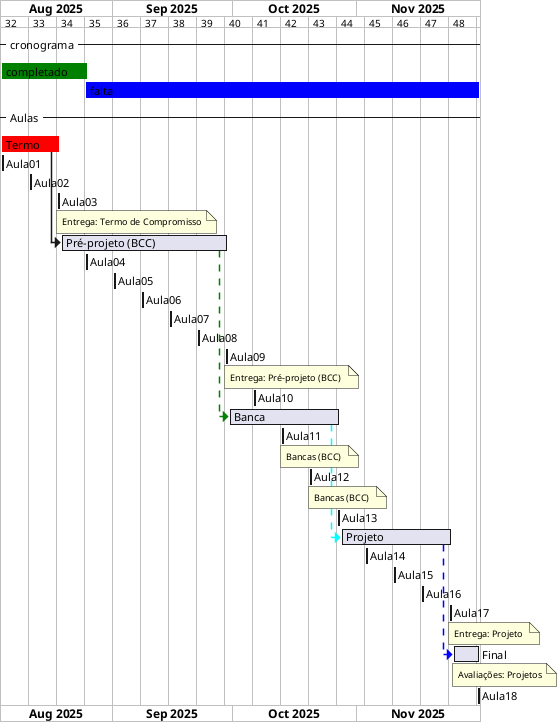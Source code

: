 @startgantt cronograma_BCC

/'TODO: tentar usar variáveis do sistema: https://blog.jdriven.com/2017/01/plantuml-pleasantness-using-current-date/  '/
/'atualizar'/

!$dataInicio = "	2025-08-04	"
!$dataFim  = "	2025-12-01	"
!$Aula01 = $dataInicio		
!$Aula02 = "	2025-08-11	"
!$Aula03 = "	2025-08-18	"
!$Aula04 = "	2025-08-25	"
!$Aula05 = "	2025-09-01	"
!$Aula06 = "	2025-09-08	"
!$Aula07 = "	2025-09-15	"
!$Aula08 = "	2025-09-22	"
!$Aula09 = "	2025-09-29	"
!$Aula10 = "	2025-10-06	"
!$Aula11 = "	2025-10-13	"
!$Aula12 = "	2025-10-20	"
!$Aula13 = "	2025-10-27	"
!$Aula14 = "	2025-11-03	"
!$Aula15 = "	2025-11-10	"
!$Aula16 = "	2025-11-17	"
!$Aula17 = "	2025-11-24	"
!$Aula18 = "	2025-12-01	"
!$Aula18 = $dataFim		

!$dataAtual  = $Aula04
/'atualizar'/

ganttscale weekly

Project starts $dataInicio

-- cronograma -- 
[completado] is colored in green
[completado] starts $dataInicio and ends $dataAtual
[falta] starts $dataAtual and ends $dataFim
[falta] is colored in blue

-- Aulas -- 
[Termo] is colored in Red
[Termo]  starts $Aula01 and ends $Aula03
[Aula01] starts $Aula01 and ends $Aula01
[Aula02] starts $Aula02 and ends $Aula02
[Aula03] starts $Aula03 and ends $Aula03
note bottom
Entrega: Termo de Compromisso
end note
[Pré-projeto (BCC)] starts at [Termo]'s end
[Pré-projeto (BCC)] ends $Aula09
[Aula04] starts $Aula04 and ends $Aula04
[Aula05] starts $Aula05 and ends $Aula05
[Aula06] starts $Aula06 and ends $Aula06
[Aula07] starts $Aula07 and ends $Aula07
[Aula08] starts $Aula08 and ends $Aula08
[Aula09] starts $Aula09 and ends $Aula09
note bottom
Entrega: Pré-projeto (BCC) 
end note
[Aula10] starts $Aula10 and ends $Aula10
[Banca] starts at [Pré-projeto (BCC)]'s end with green dashed link
[Banca] ends $Aula13
[Aula11] starts $Aula11 and ends $Aula11
note bottom
Bancas (BCC) 
end note
[Aula12] starts $Aula12 and ends $Aula12
note bottom
Bancas (BCC) 
end note
[Aula13] starts $Aula13 and ends $Aula13
[Projeto] starts at [Banca]'s end with cyan dashed link
[Projeto] ends $Aula17
[Aula14] starts $Aula14 and ends $Aula14
[Aula15] starts $Aula15 and ends $Aula15
[Aula16] starts $Aula16 and ends $Aula16
[Aula17] starts $Aula17 and ends $Aula17
note bottom
Entrega: Projeto 
end note
[Final] starts at [Projeto]'s end with blue dashed link
[Final] ends $Aula18
note bottom
Avaliações: Projetos
end note
[Aula18] starts $Aula18 and ends $Aula18

@endgantt
